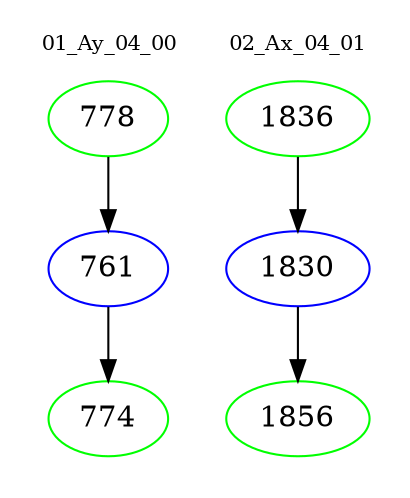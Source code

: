 digraph{
subgraph cluster_0 {
color = white
label = "01_Ay_04_00";
fontsize=10;
T0_778 [label="778", color="green"]
T0_778 -> T0_761 [color="black"]
T0_761 [label="761", color="blue"]
T0_761 -> T0_774 [color="black"]
T0_774 [label="774", color="green"]
}
subgraph cluster_1 {
color = white
label = "02_Ax_04_01";
fontsize=10;
T1_1836 [label="1836", color="green"]
T1_1836 -> T1_1830 [color="black"]
T1_1830 [label="1830", color="blue"]
T1_1830 -> T1_1856 [color="black"]
T1_1856 [label="1856", color="green"]
}
}
